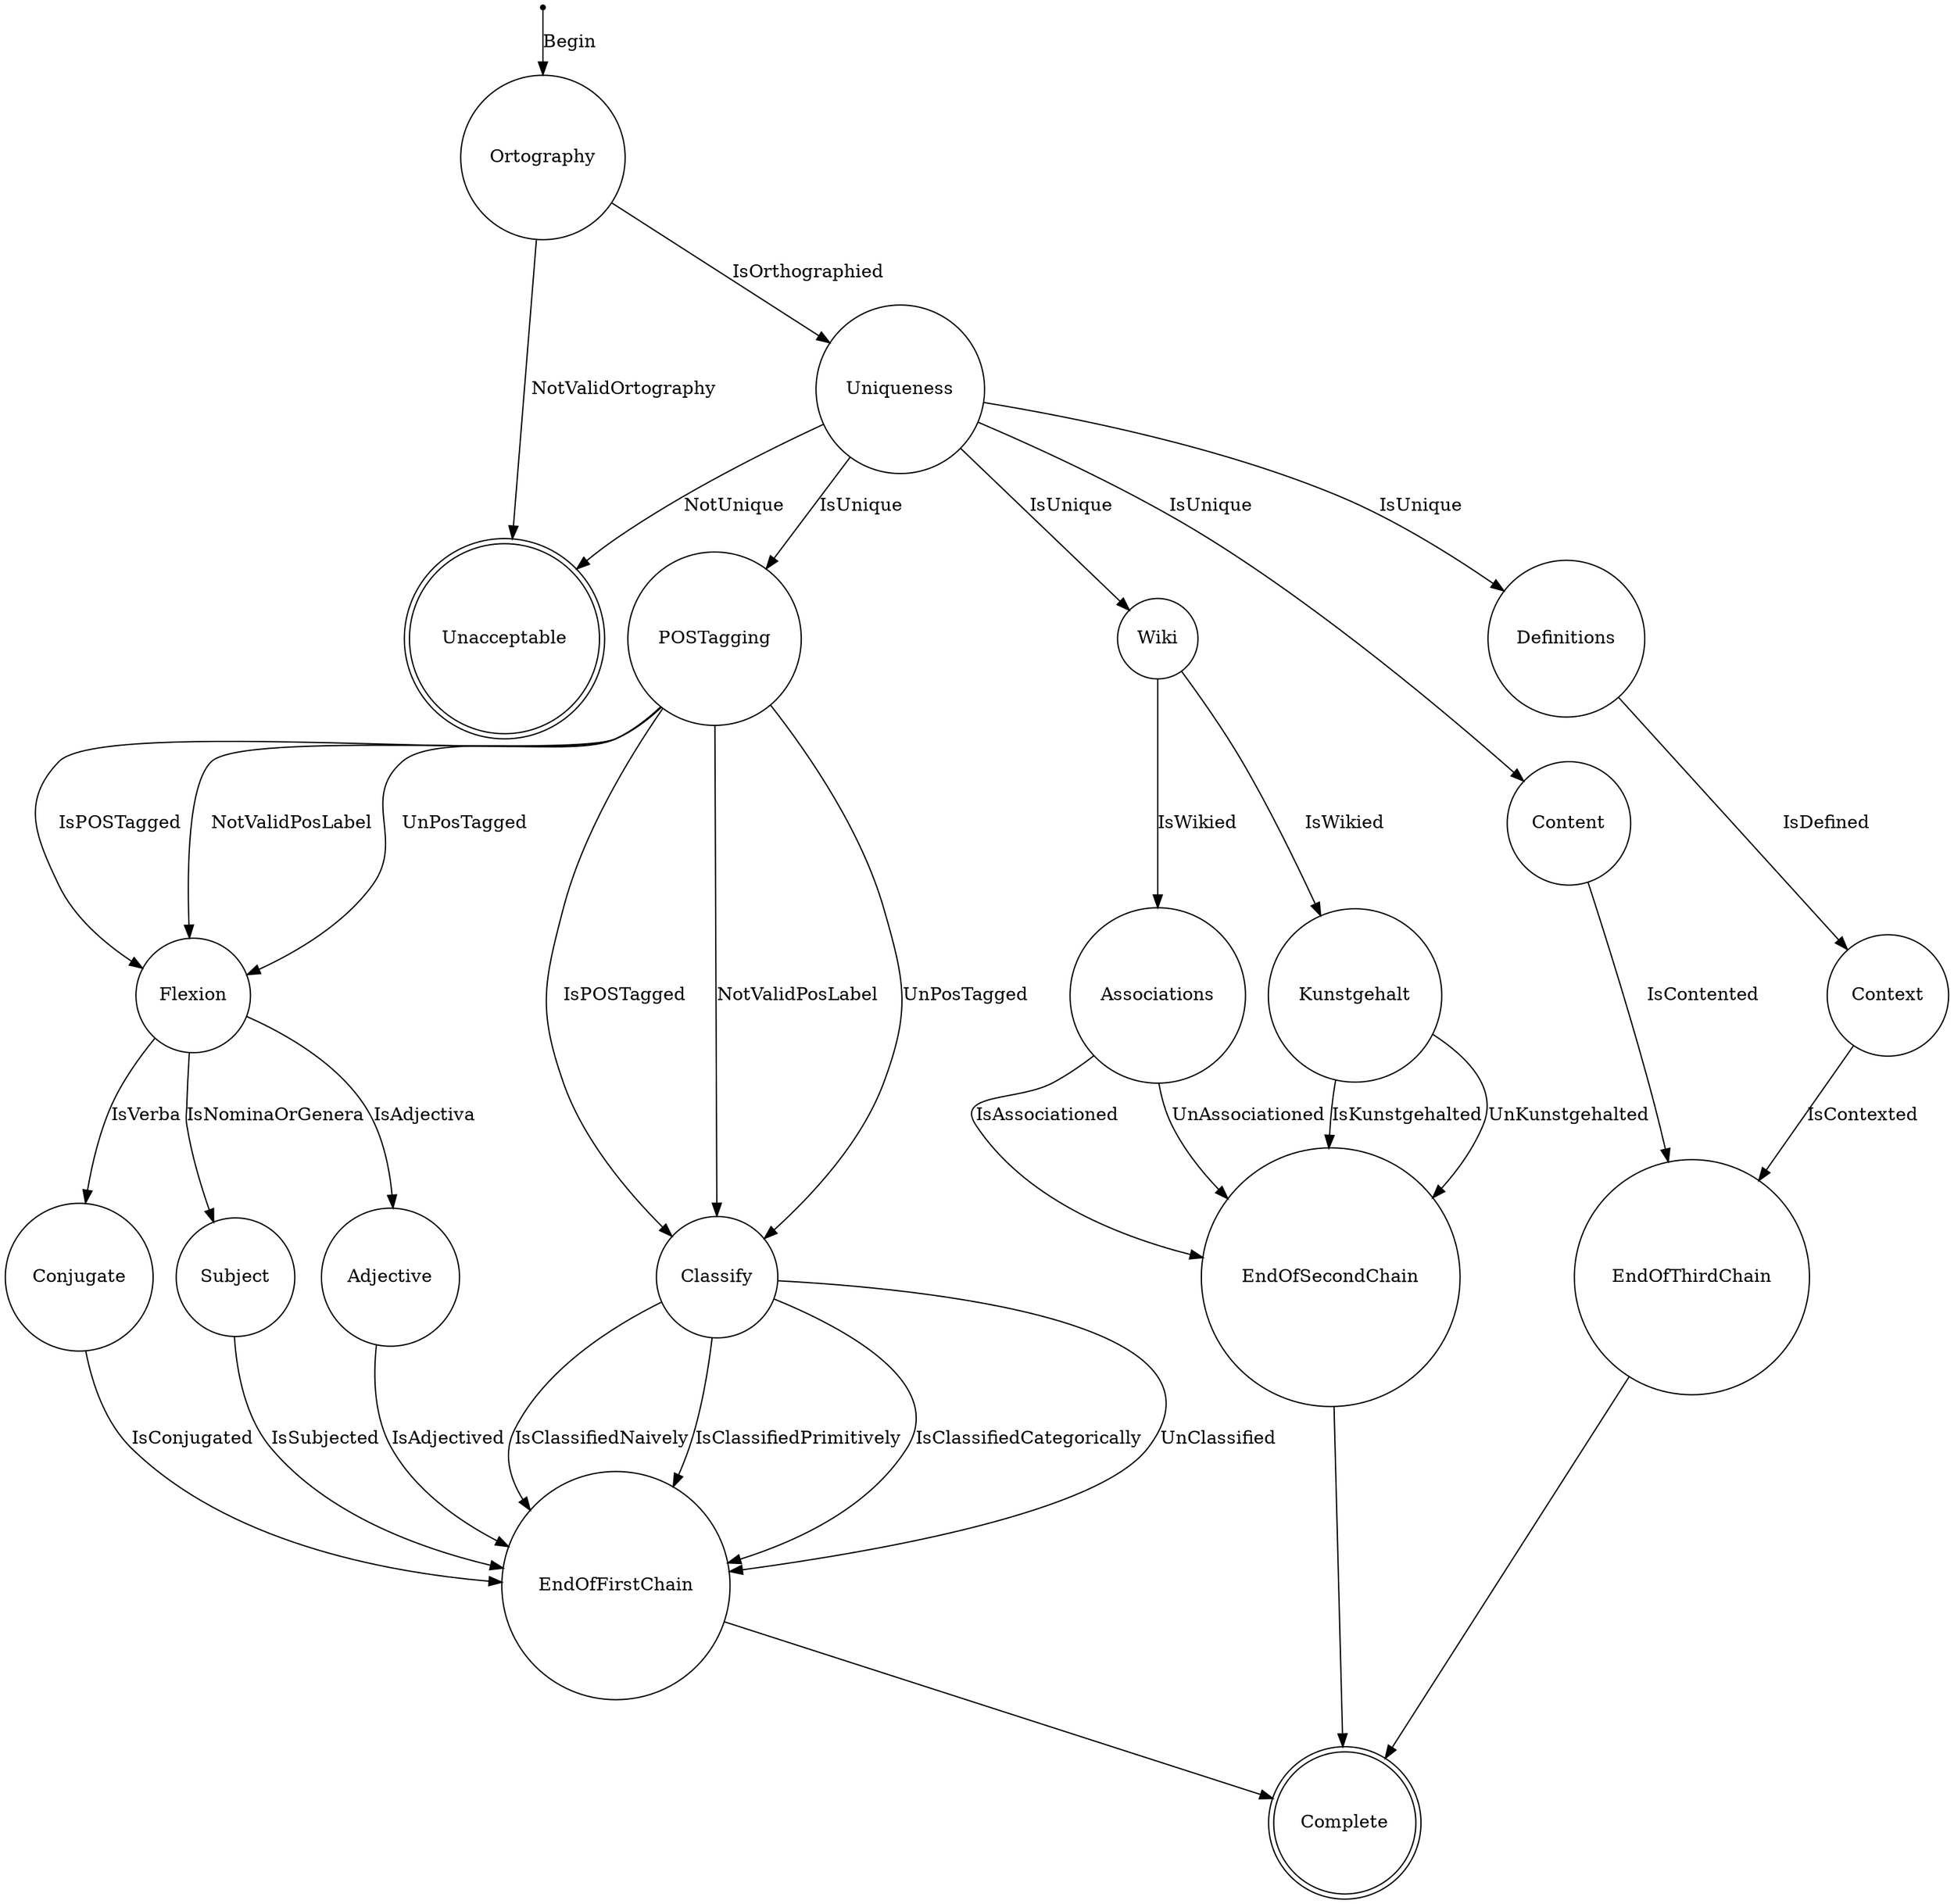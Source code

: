 digraph finite_state_machine {

	rankdir=TB;

	node [shape = doublecircle]; Complete, Unacceptable;
	node [shape = point]; Start;
	node [shape = circle];

	Start -> Ortography [ label = "Begin" ];

	Ortography -> Uniqueness [ label = "IsOrthographied" ];
	Ortography -> Unacceptable [ label = "NotValidOrtography" ];

	Uniqueness -> POSTagging [ label = "IsUnique" ];
	Uniqueness -> Unacceptable [ label = "NotUnique" ];

	POSTagging -> Flexion [ label = "IsPOSTagged" ];
	POSTagging -> Flexion [ label = "NotValidPosLabel" ];
	POSTagging -> Flexion [ label = "UnPosTagged" ];

	POSTagging -> Classify [ label = "IsPOSTagged" ];
	POSTagging -> Classify [ label = "NotValidPosLabel" ];
	POSTagging -> Classify [ label = "UnPosTagged" ];

	Flexion -> Conjugate [ label = "IsVerba" ];
	Flexion -> Subject [ label = "IsNominaOrGenera" ];
	Flexion -> Adjective [ label = "IsAdjectiva" ];

	Conjugate -> EndOfFirstChain [ label = "IsConjugated" ];
	Subject -> EndOfFirstChain [ label = "IsSubjected" ];
	Adjective -> EndOfFirstChain [ label = "IsAdjectived" ];

	Classify -> EndOfFirstChain [ label = "IsClassifiedNaively" ];
	Classify -> EndOfFirstChain [ label = "IsClassifiedPrimitively" ];
	Classify -> EndOfFirstChain [ label = "IsClassifiedCategorically" ];
	Classify -> EndOfFirstChain [ label = "UnClassified" ];

	Uniqueness -> Wiki [ label = "IsUnique" ];
	Wiki -> Associations [ label = "IsWikied" ];
	Wiki -> Kunstgehalt [ label = "IsWikied" ];
	Associations -> EndOfSecondChain [ label = "IsAssociationed" ];
	Associations -> EndOfSecondChain [ label = "UnAssociationed" ];
	Kunstgehalt -> EndOfSecondChain [ label = "IsKunstgehalted" ];
	Kunstgehalt -> EndOfSecondChain [ label = "UnKunstgehalted" ];

	Uniqueness -> Content [ label = "IsUnique" ];
	Uniqueness -> Definitions [ label = "IsUnique" ];
	Definitions -> Context [ label = "IsDefined" ];

	Content -> EndOfThirdChain  [ label = "IsContented" ];
	Context -> EndOfThirdChain  [ label = "IsContexted" ];

	EndOfFirstChain -> Complete
	EndOfSecondChain -> Complete
	EndOfThirdChain -> Complete

	Unacceptable

}